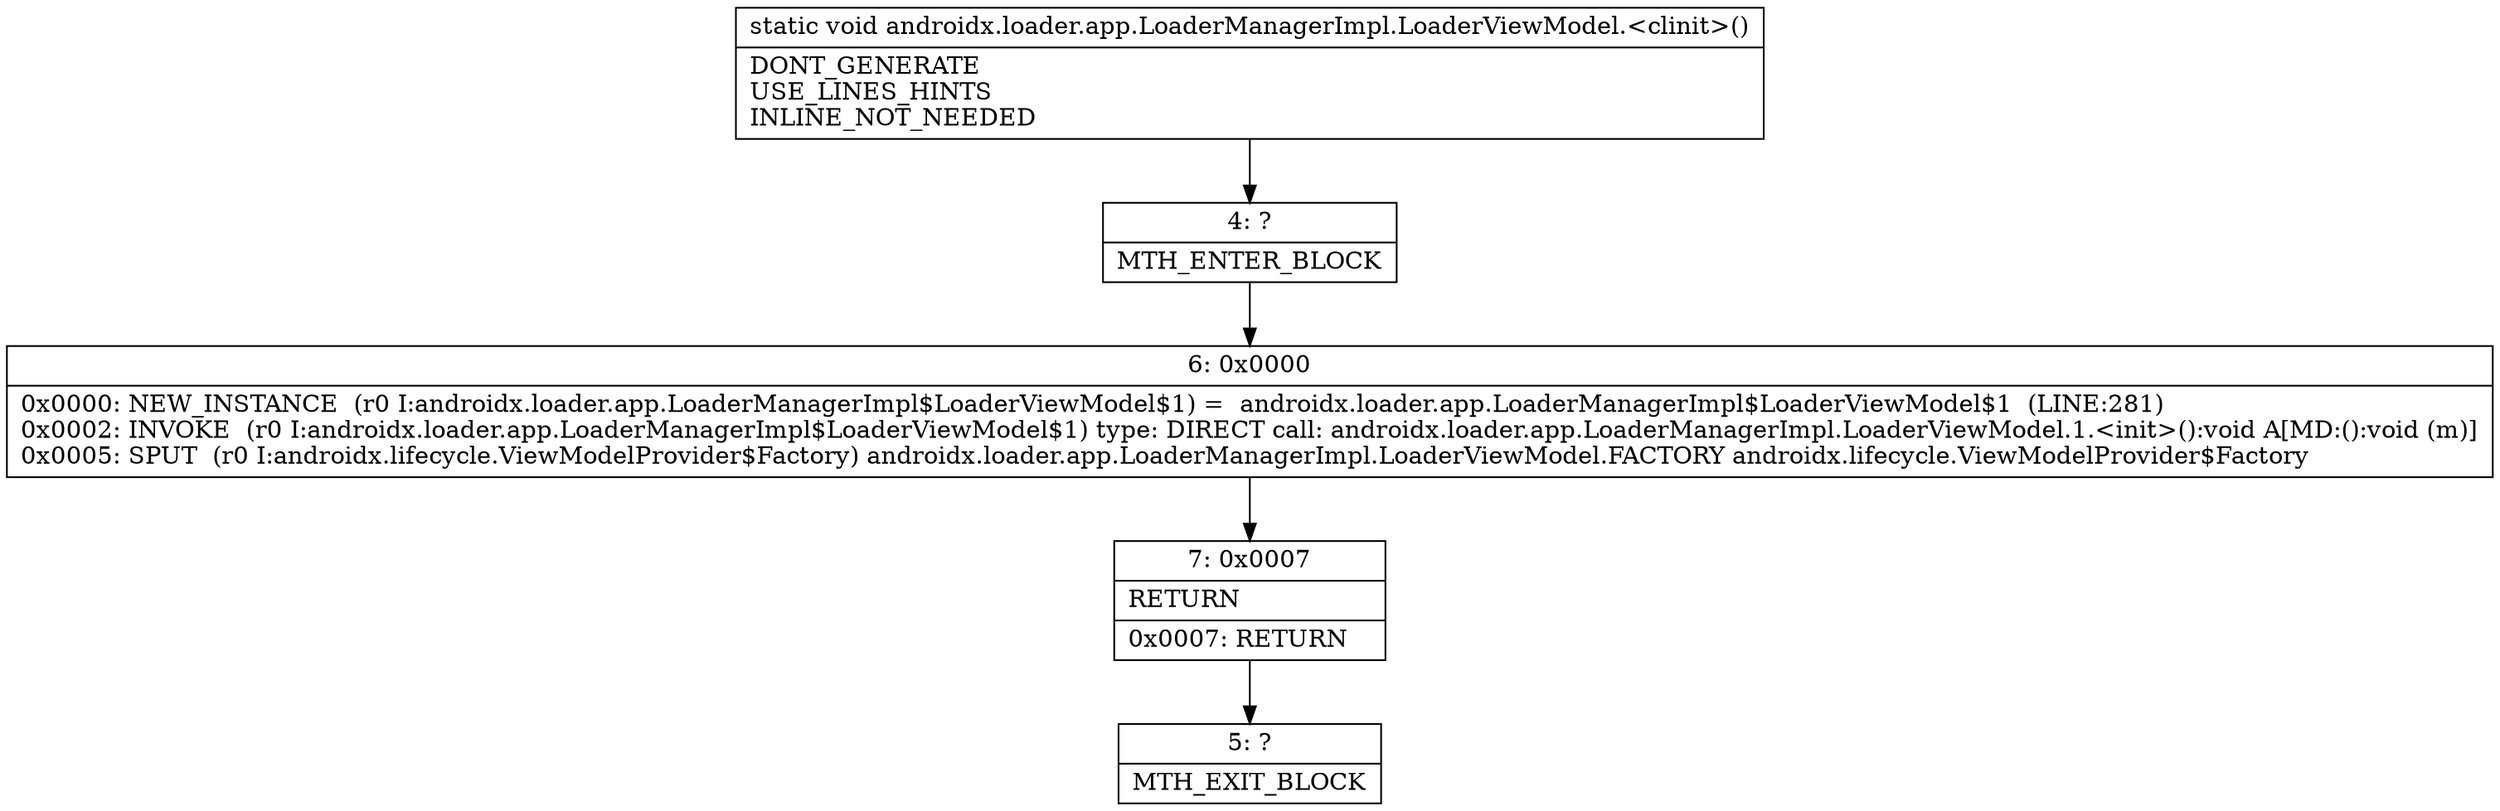 digraph "CFG forandroidx.loader.app.LoaderManagerImpl.LoaderViewModel.\<clinit\>()V" {
Node_4 [shape=record,label="{4\:\ ?|MTH_ENTER_BLOCK\l}"];
Node_6 [shape=record,label="{6\:\ 0x0000|0x0000: NEW_INSTANCE  (r0 I:androidx.loader.app.LoaderManagerImpl$LoaderViewModel$1) =  androidx.loader.app.LoaderManagerImpl$LoaderViewModel$1  (LINE:281)\l0x0002: INVOKE  (r0 I:androidx.loader.app.LoaderManagerImpl$LoaderViewModel$1) type: DIRECT call: androidx.loader.app.LoaderManagerImpl.LoaderViewModel.1.\<init\>():void A[MD:():void (m)]\l0x0005: SPUT  (r0 I:androidx.lifecycle.ViewModelProvider$Factory) androidx.loader.app.LoaderManagerImpl.LoaderViewModel.FACTORY androidx.lifecycle.ViewModelProvider$Factory \l}"];
Node_7 [shape=record,label="{7\:\ 0x0007|RETURN\l|0x0007: RETURN   \l}"];
Node_5 [shape=record,label="{5\:\ ?|MTH_EXIT_BLOCK\l}"];
MethodNode[shape=record,label="{static void androidx.loader.app.LoaderManagerImpl.LoaderViewModel.\<clinit\>()  | DONT_GENERATE\lUSE_LINES_HINTS\lINLINE_NOT_NEEDED\l}"];
MethodNode -> Node_4;Node_4 -> Node_6;
Node_6 -> Node_7;
Node_7 -> Node_5;
}

